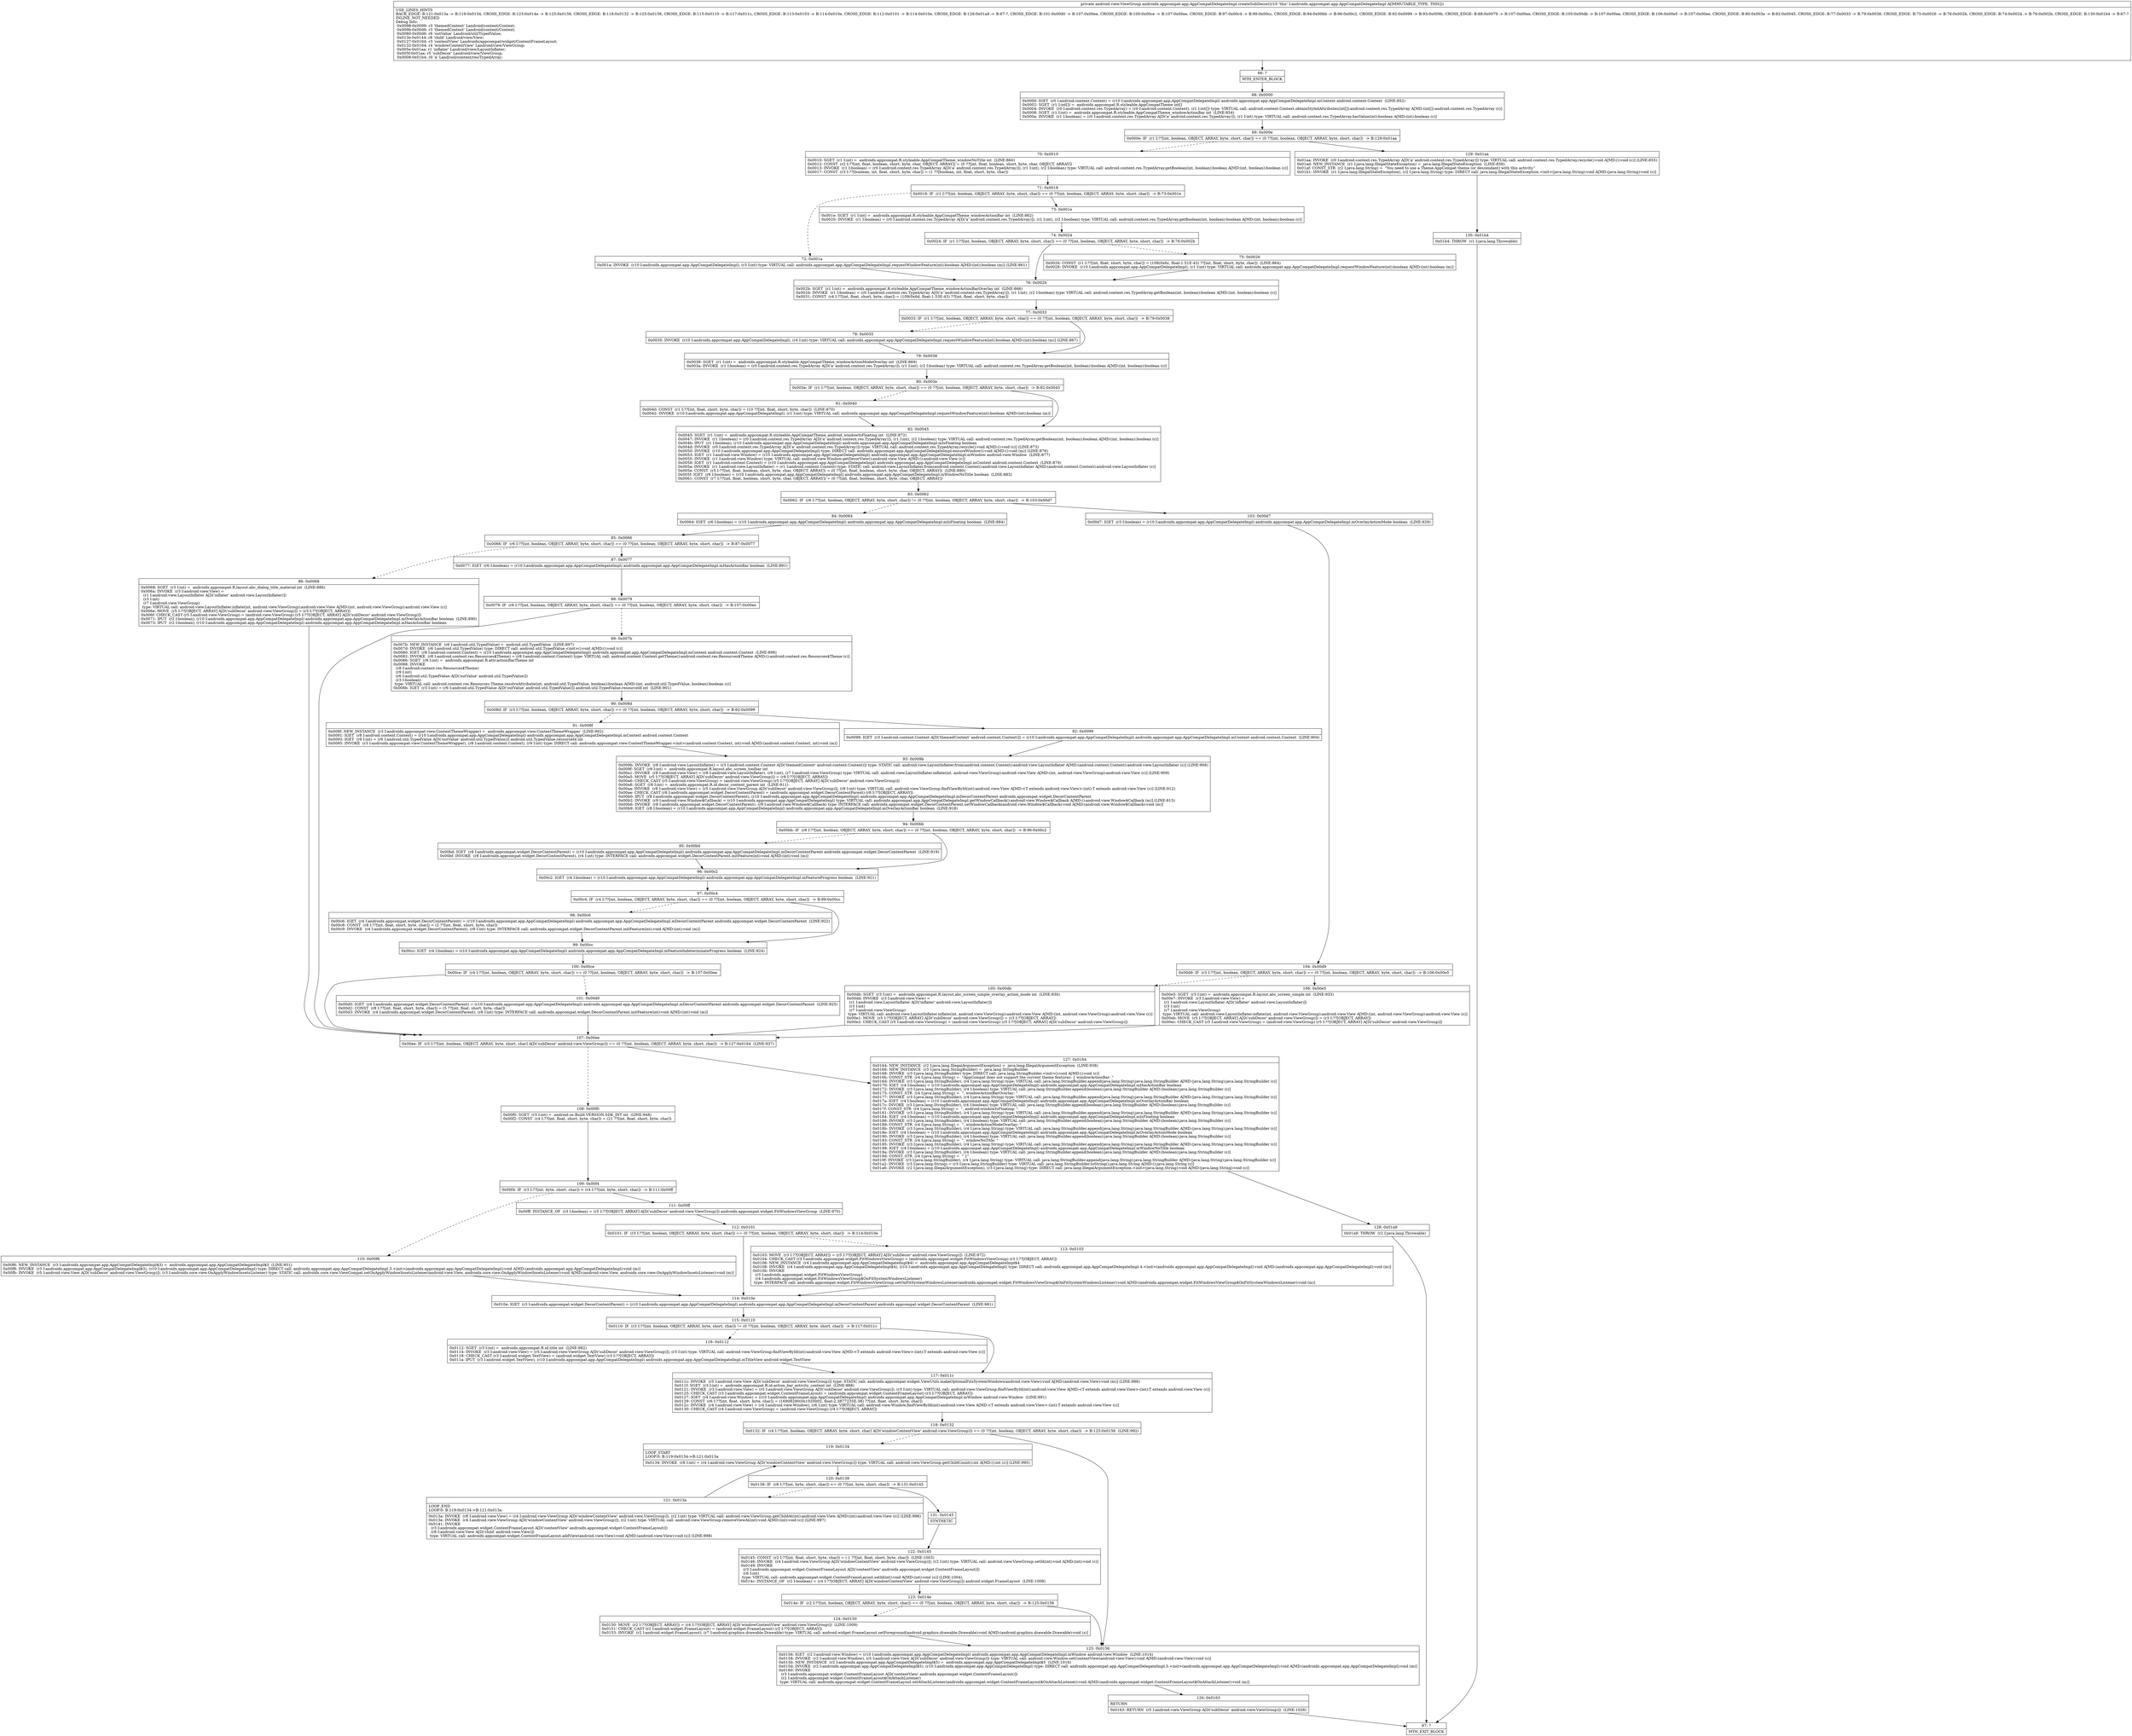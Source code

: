 digraph "CFG forandroidx.appcompat.app.AppCompatDelegateImpl.createSubDecor()Landroid\/view\/ViewGroup;" {
Node_66 [shape=record,label="{66\:\ ?|MTH_ENTER_BLOCK\l}"];
Node_68 [shape=record,label="{68\:\ 0x0000|0x0000: IGET  (r0 I:android.content.Context) = (r10 I:androidx.appcompat.app.AppCompatDelegateImpl) androidx.appcompat.app.AppCompatDelegateImpl.mContext android.content.Context  (LINE:852)\l0x0002: SGET  (r1 I:int[]) =  androidx.appcompat.R.styleable.AppCompatTheme int[] \l0x0004: INVOKE  (r0 I:android.content.res.TypedArray) = (r0 I:android.content.Context), (r1 I:int[]) type: VIRTUAL call: android.content.Context.obtainStyledAttributes(int[]):android.content.res.TypedArray A[MD:(int[]):android.content.res.TypedArray (c)]\l0x0008: SGET  (r1 I:int) =  androidx.appcompat.R.styleable.AppCompatTheme_windowActionBar int  (LINE:854)\l0x000a: INVOKE  (r1 I:boolean) = (r0 I:android.content.res.TypedArray A[D('a' android.content.res.TypedArray)]), (r1 I:int) type: VIRTUAL call: android.content.res.TypedArray.hasValue(int):boolean A[MD:(int):boolean (c)]\l}"];
Node_69 [shape=record,label="{69\:\ 0x000e|0x000e: IF  (r1 I:??[int, boolean, OBJECT, ARRAY, byte, short, char]) == (0 ??[int, boolean, OBJECT, ARRAY, byte, short, char])  \-\> B:129:0x01aa \l}"];
Node_70 [shape=record,label="{70\:\ 0x0010|0x0010: SGET  (r1 I:int) =  androidx.appcompat.R.styleable.AppCompatTheme_windowNoTitle int  (LINE:860)\l0x0012: CONST  (r2 I:??[int, float, boolean, short, byte, char, OBJECT, ARRAY]) = (0 ??[int, float, boolean, short, byte, char, OBJECT, ARRAY]) \l0x0013: INVOKE  (r1 I:boolean) = (r0 I:android.content.res.TypedArray A[D('a' android.content.res.TypedArray)]), (r1 I:int), (r2 I:boolean) type: VIRTUAL call: android.content.res.TypedArray.getBoolean(int, boolean):boolean A[MD:(int, boolean):boolean (c)]\l0x0017: CONST  (r3 I:??[boolean, int, float, short, byte, char]) = (1 ??[boolean, int, float, short, byte, char]) \l}"];
Node_71 [shape=record,label="{71\:\ 0x0018|0x0018: IF  (r1 I:??[int, boolean, OBJECT, ARRAY, byte, short, char]) == (0 ??[int, boolean, OBJECT, ARRAY, byte, short, char])  \-\> B:73:0x001e \l}"];
Node_72 [shape=record,label="{72\:\ 0x001a|0x001a: INVOKE  (r10 I:androidx.appcompat.app.AppCompatDelegateImpl), (r3 I:int) type: VIRTUAL call: androidx.appcompat.app.AppCompatDelegateImpl.requestWindowFeature(int):boolean A[MD:(int):boolean (m)] (LINE:861)\l}"];
Node_76 [shape=record,label="{76\:\ 0x002b|0x002b: SGET  (r1 I:int) =  androidx.appcompat.R.styleable.AppCompatTheme_windowActionBarOverlay int  (LINE:866)\l0x002d: INVOKE  (r1 I:boolean) = (r0 I:android.content.res.TypedArray A[D('a' android.content.res.TypedArray)]), (r1 I:int), (r2 I:boolean) type: VIRTUAL call: android.content.res.TypedArray.getBoolean(int, boolean):boolean A[MD:(int, boolean):boolean (c)]\l0x0031: CONST  (r4 I:??[int, float, short, byte, char]) = (109(0x6d, float:1.53E\-43) ??[int, float, short, byte, char]) \l}"];
Node_77 [shape=record,label="{77\:\ 0x0033|0x0033: IF  (r1 I:??[int, boolean, OBJECT, ARRAY, byte, short, char]) == (0 ??[int, boolean, OBJECT, ARRAY, byte, short, char])  \-\> B:79:0x0038 \l}"];
Node_78 [shape=record,label="{78\:\ 0x0035|0x0035: INVOKE  (r10 I:androidx.appcompat.app.AppCompatDelegateImpl), (r4 I:int) type: VIRTUAL call: androidx.appcompat.app.AppCompatDelegateImpl.requestWindowFeature(int):boolean A[MD:(int):boolean (m)] (LINE:867)\l}"];
Node_79 [shape=record,label="{79\:\ 0x0038|0x0038: SGET  (r1 I:int) =  androidx.appcompat.R.styleable.AppCompatTheme_windowActionModeOverlay int  (LINE:869)\l0x003a: INVOKE  (r1 I:boolean) = (r0 I:android.content.res.TypedArray A[D('a' android.content.res.TypedArray)]), (r1 I:int), (r2 I:boolean) type: VIRTUAL call: android.content.res.TypedArray.getBoolean(int, boolean):boolean A[MD:(int, boolean):boolean (c)]\l}"];
Node_80 [shape=record,label="{80\:\ 0x003e|0x003e: IF  (r1 I:??[int, boolean, OBJECT, ARRAY, byte, short, char]) == (0 ??[int, boolean, OBJECT, ARRAY, byte, short, char])  \-\> B:82:0x0045 \l}"];
Node_81 [shape=record,label="{81\:\ 0x0040|0x0040: CONST  (r1 I:??[int, float, short, byte, char]) = (10 ??[int, float, short, byte, char])  (LINE:870)\l0x0042: INVOKE  (r10 I:androidx.appcompat.app.AppCompatDelegateImpl), (r1 I:int) type: VIRTUAL call: androidx.appcompat.app.AppCompatDelegateImpl.requestWindowFeature(int):boolean A[MD:(int):boolean (m)]\l}"];
Node_82 [shape=record,label="{82\:\ 0x0045|0x0045: SGET  (r1 I:int) =  androidx.appcompat.R.styleable.AppCompatTheme_android_windowIsFloating int  (LINE:872)\l0x0047: INVOKE  (r1 I:boolean) = (r0 I:android.content.res.TypedArray A[D('a' android.content.res.TypedArray)]), (r1 I:int), (r2 I:boolean) type: VIRTUAL call: android.content.res.TypedArray.getBoolean(int, boolean):boolean A[MD:(int, boolean):boolean (c)]\l0x004b: IPUT  (r1 I:boolean), (r10 I:androidx.appcompat.app.AppCompatDelegateImpl) androidx.appcompat.app.AppCompatDelegateImpl.mIsFloating boolean \l0x004d: INVOKE  (r0 I:android.content.res.TypedArray A[D('a' android.content.res.TypedArray)]) type: VIRTUAL call: android.content.res.TypedArray.recycle():void A[MD:():void (c)] (LINE:873)\l0x0050: INVOKE  (r10 I:androidx.appcompat.app.AppCompatDelegateImpl) type: DIRECT call: androidx.appcompat.app.AppCompatDelegateImpl.ensureWindow():void A[MD:():void (m)] (LINE:876)\l0x0053: IGET  (r1 I:android.view.Window) = (r10 I:androidx.appcompat.app.AppCompatDelegateImpl) androidx.appcompat.app.AppCompatDelegateImpl.mWindow android.view.Window  (LINE:877)\l0x0055: INVOKE  (r1 I:android.view.Window) type: VIRTUAL call: android.view.Window.getDecorView():android.view.View A[MD:():android.view.View (c)]\l0x0058: IGET  (r1 I:android.content.Context) = (r10 I:androidx.appcompat.app.AppCompatDelegateImpl) androidx.appcompat.app.AppCompatDelegateImpl.mContext android.content.Context  (LINE:879)\l0x005a: INVOKE  (r1 I:android.view.LayoutInflater) = (r1 I:android.content.Context) type: STATIC call: android.view.LayoutInflater.from(android.content.Context):android.view.LayoutInflater A[MD:(android.content.Context):android.view.LayoutInflater (c)]\l0x005e: CONST  (r5 I:??[int, float, boolean, short, byte, char, OBJECT, ARRAY]) = (0 ??[int, float, boolean, short, byte, char, OBJECT, ARRAY])  (LINE:880)\l0x005f: IGET  (r6 I:boolean) = (r10 I:androidx.appcompat.app.AppCompatDelegateImpl) androidx.appcompat.app.AppCompatDelegateImpl.mWindowNoTitle boolean  (LINE:883)\l0x0061: CONST  (r7 I:??[int, float, boolean, short, byte, char, OBJECT, ARRAY]) = (0 ??[int, float, boolean, short, byte, char, OBJECT, ARRAY]) \l}"];
Node_83 [shape=record,label="{83\:\ 0x0062|0x0062: IF  (r6 I:??[int, boolean, OBJECT, ARRAY, byte, short, char]) != (0 ??[int, boolean, OBJECT, ARRAY, byte, short, char])  \-\> B:103:0x00d7 \l}"];
Node_84 [shape=record,label="{84\:\ 0x0064|0x0064: IGET  (r6 I:boolean) = (r10 I:androidx.appcompat.app.AppCompatDelegateImpl) androidx.appcompat.app.AppCompatDelegateImpl.mIsFloating boolean  (LINE:884)\l}"];
Node_85 [shape=record,label="{85\:\ 0x0066|0x0066: IF  (r6 I:??[int, boolean, OBJECT, ARRAY, byte, short, char]) == (0 ??[int, boolean, OBJECT, ARRAY, byte, short, char])  \-\> B:87:0x0077 \l}"];
Node_86 [shape=record,label="{86\:\ 0x0068|0x0068: SGET  (r3 I:int) =  androidx.appcompat.R.layout.abc_dialog_title_material int  (LINE:886)\l0x006a: INVOKE  (r3 I:android.view.View) = \l  (r1 I:android.view.LayoutInflater A[D('inflater' android.view.LayoutInflater)])\l  (r3 I:int)\l  (r7 I:android.view.ViewGroup)\l type: VIRTUAL call: android.view.LayoutInflater.inflate(int, android.view.ViewGroup):android.view.View A[MD:(int, android.view.ViewGroup):android.view.View (c)]\l0x006e: MOVE  (r5 I:??[OBJECT, ARRAY] A[D('subDecor' android.view.ViewGroup)]) = (r3 I:??[OBJECT, ARRAY]) \l0x006f: CHECK_CAST (r5 I:android.view.ViewGroup) = (android.view.ViewGroup) (r5 I:??[OBJECT, ARRAY] A[D('subDecor' android.view.ViewGroup)]) \l0x0071: IPUT  (r2 I:boolean), (r10 I:androidx.appcompat.app.AppCompatDelegateImpl) androidx.appcompat.app.AppCompatDelegateImpl.mOverlayActionBar boolean  (LINE:890)\l0x0073: IPUT  (r2 I:boolean), (r10 I:androidx.appcompat.app.AppCompatDelegateImpl) androidx.appcompat.app.AppCompatDelegateImpl.mHasActionBar boolean \l}"];
Node_107 [shape=record,label="{107\:\ 0x00ee|0x00ee: IF  (r5 I:??[int, boolean, OBJECT, ARRAY, byte, short, char] A[D('subDecor' android.view.ViewGroup)]) == (0 ??[int, boolean, OBJECT, ARRAY, byte, short, char])  \-\> B:127:0x0164  (LINE:937)\l}"];
Node_108 [shape=record,label="{108\:\ 0x00f0|0x00f0: SGET  (r3 I:int) =  android.os.Build.VERSION.SDK_INT int  (LINE:948)\l0x00f2: CONST  (r4 I:??[int, float, short, byte, char]) = (21 ??[int, float, short, byte, char]) \l}"];
Node_109 [shape=record,label="{109\:\ 0x00f4|0x00f4: IF  (r3 I:??[int, byte, short, char]) \< (r4 I:??[int, byte, short, char])  \-\> B:111:0x00ff \l}"];
Node_110 [shape=record,label="{110\:\ 0x00f6|0x00f6: NEW_INSTANCE  (r3 I:androidx.appcompat.app.AppCompatDelegateImpl$3) =  androidx.appcompat.app.AppCompatDelegateImpl$3  (LINE:951)\l0x00f8: INVOKE  (r3 I:androidx.appcompat.app.AppCompatDelegateImpl$3), (r10 I:androidx.appcompat.app.AppCompatDelegateImpl) type: DIRECT call: androidx.appcompat.app.AppCompatDelegateImpl.3.\<init\>(androidx.appcompat.app.AppCompatDelegateImpl):void A[MD:(androidx.appcompat.app.AppCompatDelegateImpl):void (m)]\l0x00fb: INVOKE  (r5 I:android.view.View A[D('subDecor' android.view.ViewGroup)]), (r3 I:androidx.core.view.OnApplyWindowInsetsListener) type: STATIC call: androidx.core.view.ViewCompat.setOnApplyWindowInsetsListener(android.view.View, androidx.core.view.OnApplyWindowInsetsListener):void A[MD:(android.view.View, androidx.core.view.OnApplyWindowInsetsListener):void (m)]\l}"];
Node_114 [shape=record,label="{114\:\ 0x010e|0x010e: IGET  (r3 I:androidx.appcompat.widget.DecorContentParent) = (r10 I:androidx.appcompat.app.AppCompatDelegateImpl) androidx.appcompat.app.AppCompatDelegateImpl.mDecorContentParent androidx.appcompat.widget.DecorContentParent  (LINE:981)\l}"];
Node_115 [shape=record,label="{115\:\ 0x0110|0x0110: IF  (r3 I:??[int, boolean, OBJECT, ARRAY, byte, short, char]) != (0 ??[int, boolean, OBJECT, ARRAY, byte, short, char])  \-\> B:117:0x011c \l}"];
Node_116 [shape=record,label="{116\:\ 0x0112|0x0112: SGET  (r3 I:int) =  androidx.appcompat.R.id.title int  (LINE:982)\l0x0114: INVOKE  (r3 I:android.view.View) = (r5 I:android.view.ViewGroup A[D('subDecor' android.view.ViewGroup)]), (r3 I:int) type: VIRTUAL call: android.view.ViewGroup.findViewById(int):android.view.View A[MD:\<T extends android.view.View\>:(int):T extends android.view.View (c)]\l0x0118: CHECK_CAST (r3 I:android.widget.TextView) = (android.widget.TextView) (r3 I:??[OBJECT, ARRAY]) \l0x011a: IPUT  (r3 I:android.widget.TextView), (r10 I:androidx.appcompat.app.AppCompatDelegateImpl) androidx.appcompat.app.AppCompatDelegateImpl.mTitleView android.widget.TextView \l}"];
Node_117 [shape=record,label="{117\:\ 0x011c|0x011c: INVOKE  (r5 I:android.view.View A[D('subDecor' android.view.ViewGroup)]) type: STATIC call: androidx.appcompat.widget.ViewUtils.makeOptionalFitsSystemWindows(android.view.View):void A[MD:(android.view.View):void (m)] (LINE:986)\l0x011f: SGET  (r3 I:int) =  androidx.appcompat.R.id.action_bar_activity_content int  (LINE:988)\l0x0121: INVOKE  (r3 I:android.view.View) = (r5 I:android.view.ViewGroup A[D('subDecor' android.view.ViewGroup)]), (r3 I:int) type: VIRTUAL call: android.view.ViewGroup.findViewById(int):android.view.View A[MD:\<T extends android.view.View\>:(int):T extends android.view.View (c)]\l0x0125: CHECK_CAST (r3 I:androidx.appcompat.widget.ContentFrameLayout) = (androidx.appcompat.widget.ContentFrameLayout) (r3 I:??[OBJECT, ARRAY]) \l0x0127: IGET  (r4 I:android.view.Window) = (r10 I:androidx.appcompat.app.AppCompatDelegateImpl) androidx.appcompat.app.AppCompatDelegateImpl.mWindow android.view.Window  (LINE:991)\l0x0129: CONST  (r6 I:??[int, float, short, byte, char]) = (16908290(0x1020002, float:2.3877235E\-38) ??[int, float, short, byte, char]) \l0x012c: INVOKE  (r4 I:android.view.View) = (r4 I:android.view.Window), (r6 I:int) type: VIRTUAL call: android.view.Window.findViewById(int):android.view.View A[MD:\<T extends android.view.View\>:(int):T extends android.view.View (c)]\l0x0130: CHECK_CAST (r4 I:android.view.ViewGroup) = (android.view.ViewGroup) (r4 I:??[OBJECT, ARRAY]) \l}"];
Node_118 [shape=record,label="{118\:\ 0x0132|0x0132: IF  (r4 I:??[int, boolean, OBJECT, ARRAY, byte, short, char] A[D('windowContentView' android.view.ViewGroup)]) == (0 ??[int, boolean, OBJECT, ARRAY, byte, short, char])  \-\> B:125:0x0156  (LINE:992)\l}"];
Node_119 [shape=record,label="{119\:\ 0x0134|LOOP_START\lLOOP:0: B:119:0x0134\-\>B:121:0x013a\l|0x0134: INVOKE  (r8 I:int) = (r4 I:android.view.ViewGroup A[D('windowContentView' android.view.ViewGroup)]) type: VIRTUAL call: android.view.ViewGroup.getChildCount():int A[MD:():int (c)] (LINE:995)\l}"];
Node_120 [shape=record,label="{120\:\ 0x0138|0x0138: IF  (r8 I:??[int, byte, short, char]) \<= (0 ??[int, byte, short, char])  \-\> B:131:0x0145 \l}"];
Node_121 [shape=record,label="{121\:\ 0x013a|LOOP_END\lLOOP:0: B:119:0x0134\-\>B:121:0x013a\l|0x013a: INVOKE  (r8 I:android.view.View) = (r4 I:android.view.ViewGroup A[D('windowContentView' android.view.ViewGroup)]), (r2 I:int) type: VIRTUAL call: android.view.ViewGroup.getChildAt(int):android.view.View A[MD:(int):android.view.View (c)] (LINE:996)\l0x013e: INVOKE  (r4 I:android.view.ViewGroup A[D('windowContentView' android.view.ViewGroup)]), (r2 I:int) type: VIRTUAL call: android.view.ViewGroup.removeViewAt(int):void A[MD:(int):void (c)] (LINE:997)\l0x0141: INVOKE  \l  (r3 I:androidx.appcompat.widget.ContentFrameLayout A[D('contentView' androidx.appcompat.widget.ContentFrameLayout)])\l  (r8 I:android.view.View A[D('child' android.view.View)])\l type: VIRTUAL call: androidx.appcompat.widget.ContentFrameLayout.addView(android.view.View):void A[MD:(android.view.View):void (s)] (LINE:998)\l}"];
Node_131 [shape=record,label="{131\:\ 0x0145|SYNTHETIC\l}"];
Node_122 [shape=record,label="{122\:\ 0x0145|0x0145: CONST  (r2 I:??[int, float, short, byte, char]) = (\-1 ??[int, float, short, byte, char])  (LINE:1003)\l0x0146: INVOKE  (r4 I:android.view.ViewGroup A[D('windowContentView' android.view.ViewGroup)]), (r2 I:int) type: VIRTUAL call: android.view.ViewGroup.setId(int):void A[MD:(int):void (c)]\l0x0149: INVOKE  \l  (r3 I:androidx.appcompat.widget.ContentFrameLayout A[D('contentView' androidx.appcompat.widget.ContentFrameLayout)])\l  (r6 I:int)\l type: VIRTUAL call: androidx.appcompat.widget.ContentFrameLayout.setId(int):void A[MD:(int):void (s)] (LINE:1004)\l0x014c: INSTANCE_OF  (r2 I:boolean) = (r4 I:??[OBJECT, ARRAY] A[D('windowContentView' android.view.ViewGroup)]) android.widget.FrameLayout  (LINE:1008)\l}"];
Node_123 [shape=record,label="{123\:\ 0x014e|0x014e: IF  (r2 I:??[int, boolean, OBJECT, ARRAY, byte, short, char]) == (0 ??[int, boolean, OBJECT, ARRAY, byte, short, char])  \-\> B:125:0x0156 \l}"];
Node_124 [shape=record,label="{124\:\ 0x0150|0x0150: MOVE  (r2 I:??[OBJECT, ARRAY]) = (r4 I:??[OBJECT, ARRAY] A[D('windowContentView' android.view.ViewGroup)])  (LINE:1009)\l0x0151: CHECK_CAST (r2 I:android.widget.FrameLayout) = (android.widget.FrameLayout) (r2 I:??[OBJECT, ARRAY]) \l0x0153: INVOKE  (r2 I:android.widget.FrameLayout), (r7 I:android.graphics.drawable.Drawable) type: VIRTUAL call: android.widget.FrameLayout.setForeground(android.graphics.drawable.Drawable):void A[MD:(android.graphics.drawable.Drawable):void (s)]\l}"];
Node_125 [shape=record,label="{125\:\ 0x0156|0x0156: IGET  (r2 I:android.view.Window) = (r10 I:androidx.appcompat.app.AppCompatDelegateImpl) androidx.appcompat.app.AppCompatDelegateImpl.mWindow android.view.Window  (LINE:1014)\l0x0158: INVOKE  (r2 I:android.view.Window), (r5 I:android.view.View A[D('subDecor' android.view.ViewGroup)]) type: VIRTUAL call: android.view.Window.setContentView(android.view.View):void A[MD:(android.view.View):void (c)]\l0x015b: NEW_INSTANCE  (r2 I:androidx.appcompat.app.AppCompatDelegateImpl$5) =  androidx.appcompat.app.AppCompatDelegateImpl$5  (LINE:1016)\l0x015d: INVOKE  (r2 I:androidx.appcompat.app.AppCompatDelegateImpl$5), (r10 I:androidx.appcompat.app.AppCompatDelegateImpl) type: DIRECT call: androidx.appcompat.app.AppCompatDelegateImpl.5.\<init\>(androidx.appcompat.app.AppCompatDelegateImpl):void A[MD:(androidx.appcompat.app.AppCompatDelegateImpl):void (m)]\l0x0160: INVOKE  \l  (r3 I:androidx.appcompat.widget.ContentFrameLayout A[D('contentView' androidx.appcompat.widget.ContentFrameLayout)])\l  (r2 I:androidx.appcompat.widget.ContentFrameLayout$OnAttachListener)\l type: VIRTUAL call: androidx.appcompat.widget.ContentFrameLayout.setAttachListener(androidx.appcompat.widget.ContentFrameLayout$OnAttachListener):void A[MD:(androidx.appcompat.widget.ContentFrameLayout$OnAttachListener):void (m)]\l}"];
Node_126 [shape=record,label="{126\:\ 0x0163|RETURN\l|0x0163: RETURN  (r5 I:android.view.ViewGroup A[D('subDecor' android.view.ViewGroup)])  (LINE:1026)\l}"];
Node_67 [shape=record,label="{67\:\ ?|MTH_EXIT_BLOCK\l}"];
Node_111 [shape=record,label="{111\:\ 0x00ff|0x00ff: INSTANCE_OF  (r3 I:boolean) = (r5 I:??[OBJECT, ARRAY] A[D('subDecor' android.view.ViewGroup)]) androidx.appcompat.widget.FitWindowsViewGroup  (LINE:970)\l}"];
Node_112 [shape=record,label="{112\:\ 0x0101|0x0101: IF  (r3 I:??[int, boolean, OBJECT, ARRAY, byte, short, char]) == (0 ??[int, boolean, OBJECT, ARRAY, byte, short, char])  \-\> B:114:0x010e \l}"];
Node_113 [shape=record,label="{113\:\ 0x0103|0x0103: MOVE  (r3 I:??[OBJECT, ARRAY]) = (r5 I:??[OBJECT, ARRAY] A[D('subDecor' android.view.ViewGroup)])  (LINE:972)\l0x0104: CHECK_CAST (r3 I:androidx.appcompat.widget.FitWindowsViewGroup) = (androidx.appcompat.widget.FitWindowsViewGroup) (r3 I:??[OBJECT, ARRAY]) \l0x0106: NEW_INSTANCE  (r4 I:androidx.appcompat.app.AppCompatDelegateImpl$4) =  androidx.appcompat.app.AppCompatDelegateImpl$4 \l0x0108: INVOKE  (r4 I:androidx.appcompat.app.AppCompatDelegateImpl$4), (r10 I:androidx.appcompat.app.AppCompatDelegateImpl) type: DIRECT call: androidx.appcompat.app.AppCompatDelegateImpl.4.\<init\>(androidx.appcompat.app.AppCompatDelegateImpl):void A[MD:(androidx.appcompat.app.AppCompatDelegateImpl):void (m)]\l0x010b: INVOKE  \l  (r3 I:androidx.appcompat.widget.FitWindowsViewGroup)\l  (r4 I:androidx.appcompat.widget.FitWindowsViewGroup$OnFitSystemWindowsListener)\l type: INTERFACE call: androidx.appcompat.widget.FitWindowsViewGroup.setOnFitSystemWindowsListener(androidx.appcompat.widget.FitWindowsViewGroup$OnFitSystemWindowsListener):void A[MD:(androidx.appcompat.widget.FitWindowsViewGroup$OnFitSystemWindowsListener):void (m)]\l}"];
Node_127 [shape=record,label="{127\:\ 0x0164|0x0164: NEW_INSTANCE  (r2 I:java.lang.IllegalArgumentException) =  java.lang.IllegalArgumentException  (LINE:938)\l0x0166: NEW_INSTANCE  (r3 I:java.lang.StringBuilder) =  java.lang.StringBuilder \l0x0168: INVOKE  (r3 I:java.lang.StringBuilder) type: DIRECT call: java.lang.StringBuilder.\<init\>():void A[MD:():void (c)]\l0x016b: CONST_STR  (r4 I:java.lang.String) =  \"AppCompat does not support the current theme features: \{ windowActionBar: \" \l0x016d: INVOKE  (r3 I:java.lang.StringBuilder), (r4 I:java.lang.String) type: VIRTUAL call: java.lang.StringBuilder.append(java.lang.String):java.lang.StringBuilder A[MD:(java.lang.String):java.lang.StringBuilder (c)]\l0x0170: IGET  (r4 I:boolean) = (r10 I:androidx.appcompat.app.AppCompatDelegateImpl) androidx.appcompat.app.AppCompatDelegateImpl.mHasActionBar boolean \l0x0172: INVOKE  (r3 I:java.lang.StringBuilder), (r4 I:boolean) type: VIRTUAL call: java.lang.StringBuilder.append(boolean):java.lang.StringBuilder A[MD:(boolean):java.lang.StringBuilder (c)]\l0x0175: CONST_STR  (r4 I:java.lang.String) =  \", windowActionBarOverlay: \" \l0x0177: INVOKE  (r3 I:java.lang.StringBuilder), (r4 I:java.lang.String) type: VIRTUAL call: java.lang.StringBuilder.append(java.lang.String):java.lang.StringBuilder A[MD:(java.lang.String):java.lang.StringBuilder (c)]\l0x017a: IGET  (r4 I:boolean) = (r10 I:androidx.appcompat.app.AppCompatDelegateImpl) androidx.appcompat.app.AppCompatDelegateImpl.mOverlayActionBar boolean \l0x017c: INVOKE  (r3 I:java.lang.StringBuilder), (r4 I:boolean) type: VIRTUAL call: java.lang.StringBuilder.append(boolean):java.lang.StringBuilder A[MD:(boolean):java.lang.StringBuilder (c)]\l0x017f: CONST_STR  (r4 I:java.lang.String) =  \", android:windowIsFloating: \" \l0x0181: INVOKE  (r3 I:java.lang.StringBuilder), (r4 I:java.lang.String) type: VIRTUAL call: java.lang.StringBuilder.append(java.lang.String):java.lang.StringBuilder A[MD:(java.lang.String):java.lang.StringBuilder (c)]\l0x0184: IGET  (r4 I:boolean) = (r10 I:androidx.appcompat.app.AppCompatDelegateImpl) androidx.appcompat.app.AppCompatDelegateImpl.mIsFloating boolean \l0x0186: INVOKE  (r3 I:java.lang.StringBuilder), (r4 I:boolean) type: VIRTUAL call: java.lang.StringBuilder.append(boolean):java.lang.StringBuilder A[MD:(boolean):java.lang.StringBuilder (c)]\l0x0189: CONST_STR  (r4 I:java.lang.String) =  \", windowActionModeOverlay: \" \l0x018b: INVOKE  (r3 I:java.lang.StringBuilder), (r4 I:java.lang.String) type: VIRTUAL call: java.lang.StringBuilder.append(java.lang.String):java.lang.StringBuilder A[MD:(java.lang.String):java.lang.StringBuilder (c)]\l0x018e: IGET  (r4 I:boolean) = (r10 I:androidx.appcompat.app.AppCompatDelegateImpl) androidx.appcompat.app.AppCompatDelegateImpl.mOverlayActionMode boolean \l0x0190: INVOKE  (r3 I:java.lang.StringBuilder), (r4 I:boolean) type: VIRTUAL call: java.lang.StringBuilder.append(boolean):java.lang.StringBuilder A[MD:(boolean):java.lang.StringBuilder (c)]\l0x0193: CONST_STR  (r4 I:java.lang.String) =  \", windowNoTitle: \" \l0x0195: INVOKE  (r3 I:java.lang.StringBuilder), (r4 I:java.lang.String) type: VIRTUAL call: java.lang.StringBuilder.append(java.lang.String):java.lang.StringBuilder A[MD:(java.lang.String):java.lang.StringBuilder (c)]\l0x0198: IGET  (r4 I:boolean) = (r10 I:androidx.appcompat.app.AppCompatDelegateImpl) androidx.appcompat.app.AppCompatDelegateImpl.mWindowNoTitle boolean \l0x019a: INVOKE  (r3 I:java.lang.StringBuilder), (r4 I:boolean) type: VIRTUAL call: java.lang.StringBuilder.append(boolean):java.lang.StringBuilder A[MD:(boolean):java.lang.StringBuilder (c)]\l0x019d: CONST_STR  (r4 I:java.lang.String) =  \" \}\" \l0x019f: INVOKE  (r3 I:java.lang.StringBuilder), (r4 I:java.lang.String) type: VIRTUAL call: java.lang.StringBuilder.append(java.lang.String):java.lang.StringBuilder A[MD:(java.lang.String):java.lang.StringBuilder (c)]\l0x01a2: INVOKE  (r3 I:java.lang.String) = (r3 I:java.lang.StringBuilder) type: VIRTUAL call: java.lang.StringBuilder.toString():java.lang.String A[MD:():java.lang.String (c)]\l0x01a6: INVOKE  (r2 I:java.lang.IllegalArgumentException), (r3 I:java.lang.String) type: DIRECT call: java.lang.IllegalArgumentException.\<init\>(java.lang.String):void A[MD:(java.lang.String):void (c)]\l}"];
Node_128 [shape=record,label="{128\:\ 0x01a9|0x01a9: THROW  (r2 I:java.lang.Throwable) \l}"];
Node_87 [shape=record,label="{87\:\ 0x0077|0x0077: IGET  (r6 I:boolean) = (r10 I:androidx.appcompat.app.AppCompatDelegateImpl) androidx.appcompat.app.AppCompatDelegateImpl.mHasActionBar boolean  (LINE:891)\l}"];
Node_88 [shape=record,label="{88\:\ 0x0079|0x0079: IF  (r6 I:??[int, boolean, OBJECT, ARRAY, byte, short, char]) == (0 ??[int, boolean, OBJECT, ARRAY, byte, short, char])  \-\> B:107:0x00ee \l}"];
Node_89 [shape=record,label="{89\:\ 0x007b|0x007b: NEW_INSTANCE  (r6 I:android.util.TypedValue) =  android.util.TypedValue  (LINE:897)\l0x007d: INVOKE  (r6 I:android.util.TypedValue) type: DIRECT call: android.util.TypedValue.\<init\>():void A[MD:():void (c)]\l0x0080: IGET  (r8 I:android.content.Context) = (r10 I:androidx.appcompat.app.AppCompatDelegateImpl) androidx.appcompat.app.AppCompatDelegateImpl.mContext android.content.Context  (LINE:898)\l0x0082: INVOKE  (r8 I:android.content.res.Resources$Theme) = (r8 I:android.content.Context) type: VIRTUAL call: android.content.Context.getTheme():android.content.res.Resources$Theme A[MD:():android.content.res.Resources$Theme (c)]\l0x0086: SGET  (r9 I:int) =  androidx.appcompat.R.attr.actionBarTheme int \l0x0088: INVOKE  \l  (r8 I:android.content.res.Resources$Theme)\l  (r9 I:int)\l  (r6 I:android.util.TypedValue A[D('outValue' android.util.TypedValue)])\l  (r3 I:boolean)\l type: VIRTUAL call: android.content.res.Resources.Theme.resolveAttribute(int, android.util.TypedValue, boolean):boolean A[MD:(int, android.util.TypedValue, boolean):boolean (c)]\l0x008b: IGET  (r3 I:int) = (r6 I:android.util.TypedValue A[D('outValue' android.util.TypedValue)]) android.util.TypedValue.resourceId int  (LINE:901)\l}"];
Node_90 [shape=record,label="{90\:\ 0x008d|0x008d: IF  (r3 I:??[int, boolean, OBJECT, ARRAY, byte, short, char]) == (0 ??[int, boolean, OBJECT, ARRAY, byte, short, char])  \-\> B:92:0x0099 \l}"];
Node_91 [shape=record,label="{91\:\ 0x008f|0x008f: NEW_INSTANCE  (r3 I:androidx.appcompat.view.ContextThemeWrapper) =  androidx.appcompat.view.ContextThemeWrapper  (LINE:902)\l0x0091: IGET  (r8 I:android.content.Context) = (r10 I:androidx.appcompat.app.AppCompatDelegateImpl) androidx.appcompat.app.AppCompatDelegateImpl.mContext android.content.Context \l0x0093: IGET  (r9 I:int) = (r6 I:android.util.TypedValue A[D('outValue' android.util.TypedValue)]) android.util.TypedValue.resourceId int \l0x0095: INVOKE  (r3 I:androidx.appcompat.view.ContextThemeWrapper), (r8 I:android.content.Context), (r9 I:int) type: DIRECT call: androidx.appcompat.view.ContextThemeWrapper.\<init\>(android.content.Context, int):void A[MD:(android.content.Context, int):void (m)]\l}"];
Node_93 [shape=record,label="{93\:\ 0x009b|0x009b: INVOKE  (r8 I:android.view.LayoutInflater) = (r3 I:android.content.Context A[D('themedContext' android.content.Context)]) type: STATIC call: android.view.LayoutInflater.from(android.content.Context):android.view.LayoutInflater A[MD:(android.content.Context):android.view.LayoutInflater (c)] (LINE:908)\l0x009f: SGET  (r9 I:int) =  androidx.appcompat.R.layout.abc_screen_toolbar int \l0x00a1: INVOKE  (r8 I:android.view.View) = (r8 I:android.view.LayoutInflater), (r9 I:int), (r7 I:android.view.ViewGroup) type: VIRTUAL call: android.view.LayoutInflater.inflate(int, android.view.ViewGroup):android.view.View A[MD:(int, android.view.ViewGroup):android.view.View (c)] (LINE:909)\l0x00a5: MOVE  (r5 I:??[OBJECT, ARRAY] A[D('subDecor' android.view.ViewGroup)]) = (r8 I:??[OBJECT, ARRAY]) \l0x00a6: CHECK_CAST (r5 I:android.view.ViewGroup) = (android.view.ViewGroup) (r5 I:??[OBJECT, ARRAY] A[D('subDecor' android.view.ViewGroup)]) \l0x00a8: SGET  (r8 I:int) =  androidx.appcompat.R.id.decor_content_parent int  (LINE:911)\l0x00aa: INVOKE  (r8 I:android.view.View) = (r5 I:android.view.ViewGroup A[D('subDecor' android.view.ViewGroup)]), (r8 I:int) type: VIRTUAL call: android.view.ViewGroup.findViewById(int):android.view.View A[MD:\<T extends android.view.View\>:(int):T extends android.view.View (c)] (LINE:912)\l0x00ae: CHECK_CAST (r8 I:androidx.appcompat.widget.DecorContentParent) = (androidx.appcompat.widget.DecorContentParent) (r8 I:??[OBJECT, ARRAY]) \l0x00b0: IPUT  (r8 I:androidx.appcompat.widget.DecorContentParent), (r10 I:androidx.appcompat.app.AppCompatDelegateImpl) androidx.appcompat.app.AppCompatDelegateImpl.mDecorContentParent androidx.appcompat.widget.DecorContentParent \l0x00b2: INVOKE  (r9 I:android.view.Window$Callback) = (r10 I:androidx.appcompat.app.AppCompatDelegateImpl) type: VIRTUAL call: androidx.appcompat.app.AppCompatDelegateImpl.getWindowCallback():android.view.Window$Callback A[MD:():android.view.Window$Callback (m)] (LINE:913)\l0x00b6: INVOKE  (r8 I:androidx.appcompat.widget.DecorContentParent), (r9 I:android.view.Window$Callback) type: INTERFACE call: androidx.appcompat.widget.DecorContentParent.setWindowCallback(android.view.Window$Callback):void A[MD:(android.view.Window$Callback):void (m)]\l0x00b9: IGET  (r8 I:boolean) = (r10 I:androidx.appcompat.app.AppCompatDelegateImpl) androidx.appcompat.app.AppCompatDelegateImpl.mOverlayActionBar boolean  (LINE:918)\l}"];
Node_94 [shape=record,label="{94\:\ 0x00bb|0x00bb: IF  (r8 I:??[int, boolean, OBJECT, ARRAY, byte, short, char]) == (0 ??[int, boolean, OBJECT, ARRAY, byte, short, char])  \-\> B:96:0x00c2 \l}"];
Node_95 [shape=record,label="{95\:\ 0x00bd|0x00bd: IGET  (r8 I:androidx.appcompat.widget.DecorContentParent) = (r10 I:androidx.appcompat.app.AppCompatDelegateImpl) androidx.appcompat.app.AppCompatDelegateImpl.mDecorContentParent androidx.appcompat.widget.DecorContentParent  (LINE:919)\l0x00bf: INVOKE  (r8 I:androidx.appcompat.widget.DecorContentParent), (r4 I:int) type: INTERFACE call: androidx.appcompat.widget.DecorContentParent.initFeature(int):void A[MD:(int):void (m)]\l}"];
Node_96 [shape=record,label="{96\:\ 0x00c2|0x00c2: IGET  (r4 I:boolean) = (r10 I:androidx.appcompat.app.AppCompatDelegateImpl) androidx.appcompat.app.AppCompatDelegateImpl.mFeatureProgress boolean  (LINE:921)\l}"];
Node_97 [shape=record,label="{97\:\ 0x00c4|0x00c4: IF  (r4 I:??[int, boolean, OBJECT, ARRAY, byte, short, char]) == (0 ??[int, boolean, OBJECT, ARRAY, byte, short, char])  \-\> B:99:0x00cc \l}"];
Node_98 [shape=record,label="{98\:\ 0x00c6|0x00c6: IGET  (r4 I:androidx.appcompat.widget.DecorContentParent) = (r10 I:androidx.appcompat.app.AppCompatDelegateImpl) androidx.appcompat.app.AppCompatDelegateImpl.mDecorContentParent androidx.appcompat.widget.DecorContentParent  (LINE:922)\l0x00c8: CONST  (r8 I:??[int, float, short, byte, char]) = (2 ??[int, float, short, byte, char]) \l0x00c9: INVOKE  (r4 I:androidx.appcompat.widget.DecorContentParent), (r8 I:int) type: INTERFACE call: androidx.appcompat.widget.DecorContentParent.initFeature(int):void A[MD:(int):void (m)]\l}"];
Node_99 [shape=record,label="{99\:\ 0x00cc|0x00cc: IGET  (r4 I:boolean) = (r10 I:androidx.appcompat.app.AppCompatDelegateImpl) androidx.appcompat.app.AppCompatDelegateImpl.mFeatureIndeterminateProgress boolean  (LINE:924)\l}"];
Node_100 [shape=record,label="{100\:\ 0x00ce|0x00ce: IF  (r4 I:??[int, boolean, OBJECT, ARRAY, byte, short, char]) == (0 ??[int, boolean, OBJECT, ARRAY, byte, short, char])  \-\> B:107:0x00ee \l}"];
Node_101 [shape=record,label="{101\:\ 0x00d0|0x00d0: IGET  (r4 I:androidx.appcompat.widget.DecorContentParent) = (r10 I:androidx.appcompat.app.AppCompatDelegateImpl) androidx.appcompat.app.AppCompatDelegateImpl.mDecorContentParent androidx.appcompat.widget.DecorContentParent  (LINE:925)\l0x00d2: CONST  (r8 I:??[int, float, short, byte, char]) = (5 ??[int, float, short, byte, char]) \l0x00d3: INVOKE  (r4 I:androidx.appcompat.widget.DecorContentParent), (r8 I:int) type: INTERFACE call: androidx.appcompat.widget.DecorContentParent.initFeature(int):void A[MD:(int):void (m)]\l}"];
Node_92 [shape=record,label="{92\:\ 0x0099|0x0099: IGET  (r3 I:android.content.Context A[D('themedContext' android.content.Context)]) = (r10 I:androidx.appcompat.app.AppCompatDelegateImpl) androidx.appcompat.app.AppCompatDelegateImpl.mContext android.content.Context  (LINE:904)\l}"];
Node_103 [shape=record,label="{103\:\ 0x00d7|0x00d7: IGET  (r3 I:boolean) = (r10 I:androidx.appcompat.app.AppCompatDelegateImpl) androidx.appcompat.app.AppCompatDelegateImpl.mOverlayActionMode boolean  (LINE:929)\l}"];
Node_104 [shape=record,label="{104\:\ 0x00d9|0x00d9: IF  (r3 I:??[int, boolean, OBJECT, ARRAY, byte, short, char]) == (0 ??[int, boolean, OBJECT, ARRAY, byte, short, char])  \-\> B:106:0x00e5 \l}"];
Node_105 [shape=record,label="{105\:\ 0x00db|0x00db: SGET  (r3 I:int) =  androidx.appcompat.R.layout.abc_screen_simple_overlay_action_mode int  (LINE:930)\l0x00dd: INVOKE  (r3 I:android.view.View) = \l  (r1 I:android.view.LayoutInflater A[D('inflater' android.view.LayoutInflater)])\l  (r3 I:int)\l  (r7 I:android.view.ViewGroup)\l type: VIRTUAL call: android.view.LayoutInflater.inflate(int, android.view.ViewGroup):android.view.View A[MD:(int, android.view.ViewGroup):android.view.View (c)]\l0x00e1: MOVE  (r5 I:??[OBJECT, ARRAY] A[D('subDecor' android.view.ViewGroup)]) = (r3 I:??[OBJECT, ARRAY]) \l0x00e2: CHECK_CAST (r5 I:android.view.ViewGroup) = (android.view.ViewGroup) (r5 I:??[OBJECT, ARRAY] A[D('subDecor' android.view.ViewGroup)]) \l}"];
Node_106 [shape=record,label="{106\:\ 0x00e5|0x00e5: SGET  (r3 I:int) =  androidx.appcompat.R.layout.abc_screen_simple int  (LINE:933)\l0x00e7: INVOKE  (r3 I:android.view.View) = \l  (r1 I:android.view.LayoutInflater A[D('inflater' android.view.LayoutInflater)])\l  (r3 I:int)\l  (r7 I:android.view.ViewGroup)\l type: VIRTUAL call: android.view.LayoutInflater.inflate(int, android.view.ViewGroup):android.view.View A[MD:(int, android.view.ViewGroup):android.view.View (c)]\l0x00eb: MOVE  (r5 I:??[OBJECT, ARRAY] A[D('subDecor' android.view.ViewGroup)]) = (r3 I:??[OBJECT, ARRAY]) \l0x00ec: CHECK_CAST (r5 I:android.view.ViewGroup) = (android.view.ViewGroup) (r5 I:??[OBJECT, ARRAY] A[D('subDecor' android.view.ViewGroup)]) \l}"];
Node_73 [shape=record,label="{73\:\ 0x001e|0x001e: SGET  (r1 I:int) =  androidx.appcompat.R.styleable.AppCompatTheme_windowActionBar int  (LINE:862)\l0x0020: INVOKE  (r1 I:boolean) = (r0 I:android.content.res.TypedArray A[D('a' android.content.res.TypedArray)]), (r1 I:int), (r2 I:boolean) type: VIRTUAL call: android.content.res.TypedArray.getBoolean(int, boolean):boolean A[MD:(int, boolean):boolean (c)]\l}"];
Node_74 [shape=record,label="{74\:\ 0x0024|0x0024: IF  (r1 I:??[int, boolean, OBJECT, ARRAY, byte, short, char]) == (0 ??[int, boolean, OBJECT, ARRAY, byte, short, char])  \-\> B:76:0x002b \l}"];
Node_75 [shape=record,label="{75\:\ 0x0026|0x0026: CONST  (r1 I:??[int, float, short, byte, char]) = (108(0x6c, float:1.51E\-43) ??[int, float, short, byte, char])  (LINE:864)\l0x0028: INVOKE  (r10 I:androidx.appcompat.app.AppCompatDelegateImpl), (r1 I:int) type: VIRTUAL call: androidx.appcompat.app.AppCompatDelegateImpl.requestWindowFeature(int):boolean A[MD:(int):boolean (m)]\l}"];
Node_129 [shape=record,label="{129\:\ 0x01aa|0x01aa: INVOKE  (r0 I:android.content.res.TypedArray A[D('a' android.content.res.TypedArray)]) type: VIRTUAL call: android.content.res.TypedArray.recycle():void A[MD:():void (c)] (LINE:855)\l0x01ad: NEW_INSTANCE  (r1 I:java.lang.IllegalStateException) =  java.lang.IllegalStateException  (LINE:856)\l0x01af: CONST_STR  (r2 I:java.lang.String) =  \"You need to use a Theme.AppCompat theme (or descendant) with this activity.\" \l0x01b1: INVOKE  (r1 I:java.lang.IllegalStateException), (r2 I:java.lang.String) type: DIRECT call: java.lang.IllegalStateException.\<init\>(java.lang.String):void A[MD:(java.lang.String):void (c)]\l}"];
Node_130 [shape=record,label="{130\:\ 0x01b4|0x01b4: THROW  (r1 I:java.lang.Throwable) \l}"];
MethodNode[shape=record,label="{private android.view.ViewGroup androidx.appcompat.app.AppCompatDelegateImpl.createSubDecor((r10 'this' I:androidx.appcompat.app.AppCompatDelegateImpl A[IMMUTABLE_TYPE, THIS]))  | USE_LINES_HINTS\lBACK_EDGE: B:121:0x013a \-\> B:119:0x0134, CROSS_EDGE: B:123:0x014e \-\> B:125:0x0156, CROSS_EDGE: B:118:0x0132 \-\> B:125:0x0156, CROSS_EDGE: B:115:0x0110 \-\> B:117:0x011c, CROSS_EDGE: B:113:0x0103 \-\> B:114:0x010e, CROSS_EDGE: B:112:0x0101 \-\> B:114:0x010e, CROSS_EDGE: B:128:0x01a9 \-\> B:67:?, CROSS_EDGE: B:101:0x00d0 \-\> B:107:0x00ee, CROSS_EDGE: B:100:0x00ce \-\> B:107:0x00ee, CROSS_EDGE: B:97:0x00c4 \-\> B:99:0x00cc, CROSS_EDGE: B:94:0x00bb \-\> B:96:0x00c2, CROSS_EDGE: B:92:0x0099 \-\> B:93:0x009b, CROSS_EDGE: B:88:0x0079 \-\> B:107:0x00ee, CROSS_EDGE: B:105:0x00db \-\> B:107:0x00ee, CROSS_EDGE: B:106:0x00e5 \-\> B:107:0x00ee, CROSS_EDGE: B:80:0x003e \-\> B:82:0x0045, CROSS_EDGE: B:77:0x0033 \-\> B:79:0x0038, CROSS_EDGE: B:75:0x0026 \-\> B:76:0x002b, CROSS_EDGE: B:74:0x0024 \-\> B:76:0x002b, CROSS_EDGE: B:130:0x01b4 \-\> B:67:?\lINLINE_NOT_NEEDED\lDebug Info:\l  0x0098\-0x0099: r3 'themedContext' Landroid\/content\/Context;\l  0x009b\-0x00d6: r3 'themedContext' Landroid\/content\/Context;\l  0x0080\-0x00d6: r6 'outValue' Landroid\/util\/TypedValue;\l  0x013e\-0x0144: r8 'child' Landroid\/view\/View;\l  0x0127\-0x0164: r3 'contentView' Landroidx\/appcompat\/widget\/ContentFrameLayout;\l  0x0132\-0x0164: r4 'windowContentView' Landroid\/view\/ViewGroup;\l  0x005e\-0x01aa: r1 'inflater' Landroid\/view\/LayoutInflater;\l  0x005f\-0x01aa: r5 'subDecor' Landroid\/view\/ViewGroup;\l  0x0008\-0x01b4: r0 'a' Landroid\/content\/res\/TypedArray;\l}"];
MethodNode -> Node_66;Node_66 -> Node_68;
Node_68 -> Node_69;
Node_69 -> Node_70[style=dashed];
Node_69 -> Node_129;
Node_70 -> Node_71;
Node_71 -> Node_72[style=dashed];
Node_71 -> Node_73;
Node_72 -> Node_76;
Node_76 -> Node_77;
Node_77 -> Node_78[style=dashed];
Node_77 -> Node_79;
Node_78 -> Node_79;
Node_79 -> Node_80;
Node_80 -> Node_81[style=dashed];
Node_80 -> Node_82;
Node_81 -> Node_82;
Node_82 -> Node_83;
Node_83 -> Node_84[style=dashed];
Node_83 -> Node_103;
Node_84 -> Node_85;
Node_85 -> Node_86[style=dashed];
Node_85 -> Node_87;
Node_86 -> Node_107;
Node_107 -> Node_108[style=dashed];
Node_107 -> Node_127;
Node_108 -> Node_109;
Node_109 -> Node_110[style=dashed];
Node_109 -> Node_111;
Node_110 -> Node_114;
Node_114 -> Node_115;
Node_115 -> Node_116[style=dashed];
Node_115 -> Node_117;
Node_116 -> Node_117;
Node_117 -> Node_118;
Node_118 -> Node_119[style=dashed];
Node_118 -> Node_125;
Node_119 -> Node_120;
Node_120 -> Node_121[style=dashed];
Node_120 -> Node_131;
Node_121 -> Node_119;
Node_131 -> Node_122;
Node_122 -> Node_123;
Node_123 -> Node_124[style=dashed];
Node_123 -> Node_125;
Node_124 -> Node_125;
Node_125 -> Node_126;
Node_126 -> Node_67;
Node_111 -> Node_112;
Node_112 -> Node_113[style=dashed];
Node_112 -> Node_114;
Node_113 -> Node_114;
Node_127 -> Node_128;
Node_128 -> Node_67;
Node_87 -> Node_88;
Node_88 -> Node_89[style=dashed];
Node_88 -> Node_107;
Node_89 -> Node_90;
Node_90 -> Node_91[style=dashed];
Node_90 -> Node_92;
Node_91 -> Node_93;
Node_93 -> Node_94;
Node_94 -> Node_95[style=dashed];
Node_94 -> Node_96;
Node_95 -> Node_96;
Node_96 -> Node_97;
Node_97 -> Node_98[style=dashed];
Node_97 -> Node_99;
Node_98 -> Node_99;
Node_99 -> Node_100;
Node_100 -> Node_101[style=dashed];
Node_100 -> Node_107;
Node_101 -> Node_107;
Node_92 -> Node_93;
Node_103 -> Node_104;
Node_104 -> Node_105[style=dashed];
Node_104 -> Node_106;
Node_105 -> Node_107;
Node_106 -> Node_107;
Node_73 -> Node_74;
Node_74 -> Node_75[style=dashed];
Node_74 -> Node_76;
Node_75 -> Node_76;
Node_129 -> Node_130;
Node_130 -> Node_67;
}

